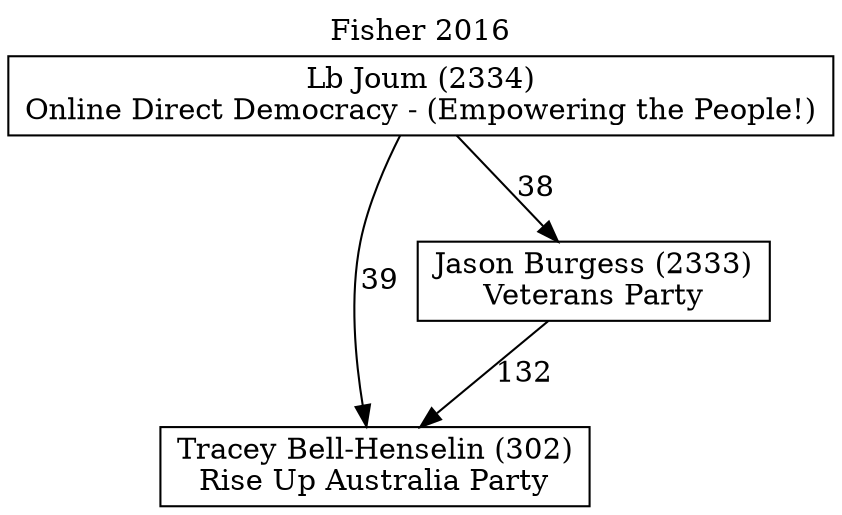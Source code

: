 // House preference flow
digraph "Tracey Bell-Henselin (302)_Fisher_2016" {
	graph [label="Fisher 2016" labelloc=t mclimit=10]
	node [shape=box]
	"Lb Joum (2334)" [label="Lb Joum (2334)
Online Direct Democracy - (Empowering the People!)"]
	"Tracey Bell-Henselin (302)" [label="Tracey Bell-Henselin (302)
Rise Up Australia Party"]
	"Jason Burgess (2333)" [label="Jason Burgess (2333)
Veterans Party"]
	"Lb Joum (2334)" -> "Jason Burgess (2333)" [label=38]
	"Lb Joum (2334)" -> "Tracey Bell-Henselin (302)" [label=39]
	"Jason Burgess (2333)" -> "Tracey Bell-Henselin (302)" [label=132]
}
